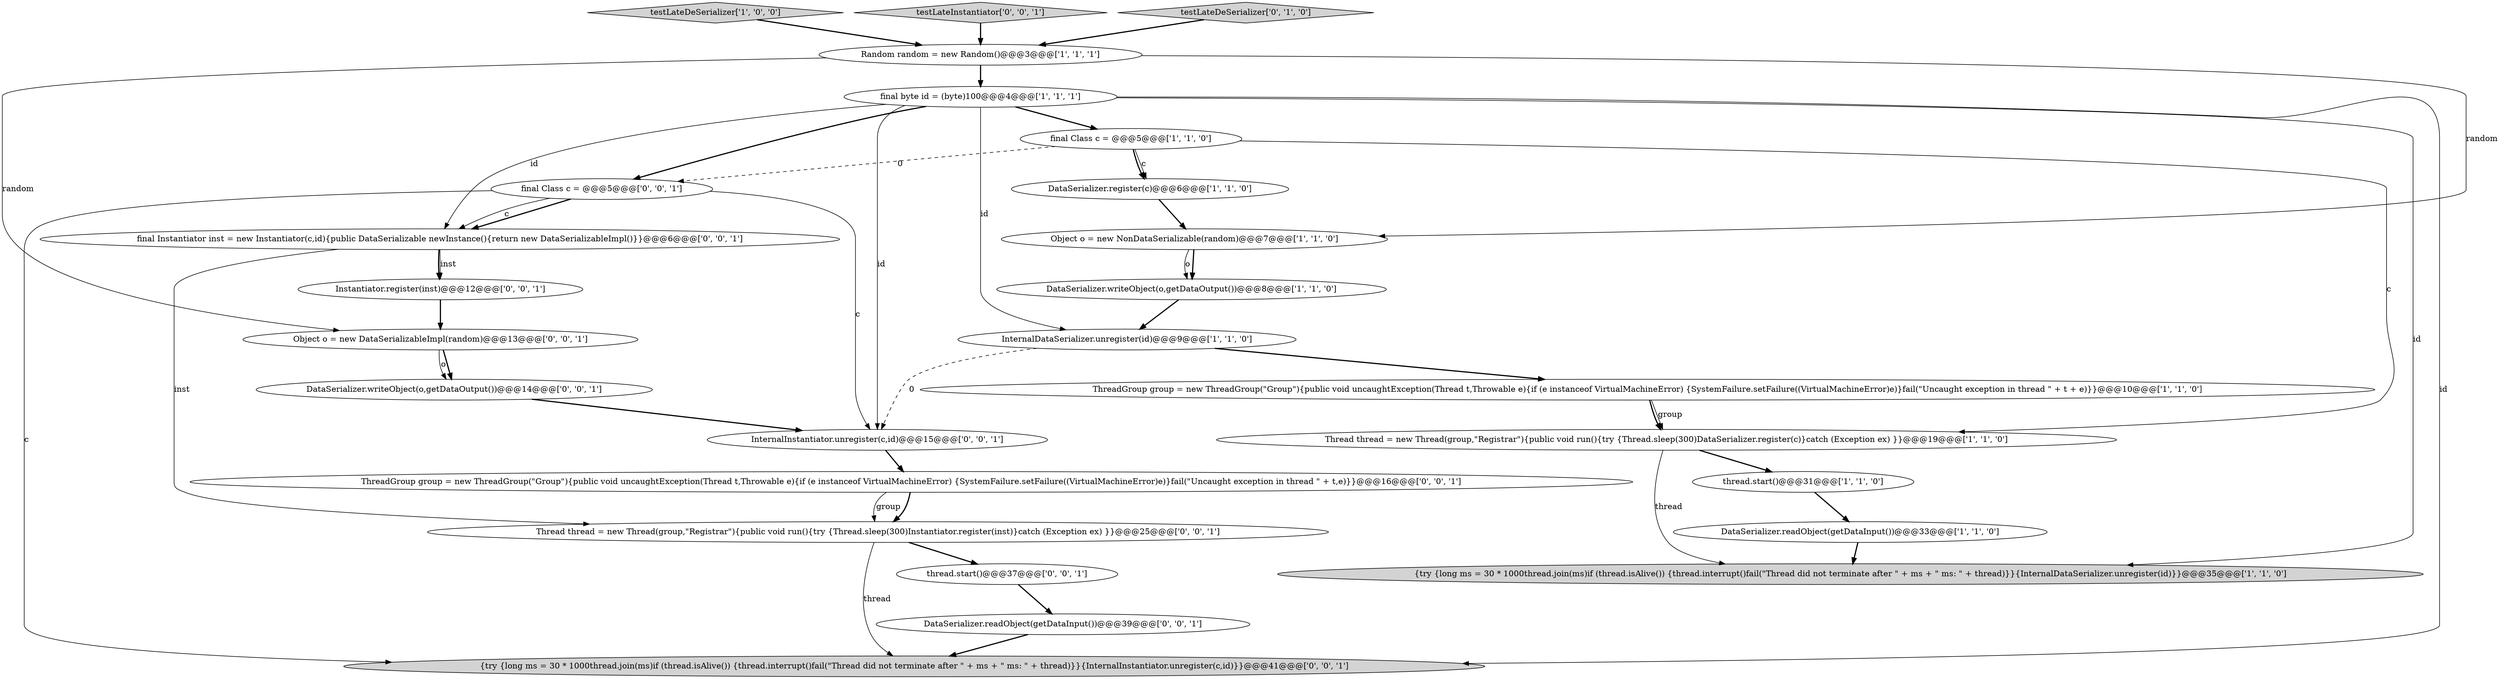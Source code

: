 digraph {
2 [style = filled, label = "Thread thread = new Thread(group,\"Registrar\"){public void run(){try {Thread.sleep(300)DataSerializer.register(c)}catch (Exception ex) }}@@@19@@@['1', '1', '0']", fillcolor = white, shape = ellipse image = "AAA0AAABBB1BBB"];
1 [style = filled, label = "testLateDeSerializer['1', '0', '0']", fillcolor = lightgray, shape = diamond image = "AAA0AAABBB1BBB"];
14 [style = filled, label = "testLateInstantiator['0', '0', '1']", fillcolor = lightgray, shape = diamond image = "AAA0AAABBB3BBB"];
10 [style = filled, label = "InternalDataSerializer.unregister(id)@@@9@@@['1', '1', '0']", fillcolor = white, shape = ellipse image = "AAA0AAABBB1BBB"];
4 [style = filled, label = "final Class c = @@@5@@@['1', '1', '0']", fillcolor = white, shape = ellipse image = "AAA0AAABBB1BBB"];
3 [style = filled, label = "Object o = new NonDataSerializable(random)@@@7@@@['1', '1', '0']", fillcolor = white, shape = ellipse image = "AAA0AAABBB1BBB"];
0 [style = filled, label = "DataSerializer.writeObject(o,getDataOutput())@@@8@@@['1', '1', '0']", fillcolor = white, shape = ellipse image = "AAA0AAABBB1BBB"];
24 [style = filled, label = "Instantiator.register(inst)@@@12@@@['0', '0', '1']", fillcolor = white, shape = ellipse image = "AAA0AAABBB3BBB"];
15 [style = filled, label = "final Class c = @@@5@@@['0', '0', '1']", fillcolor = white, shape = ellipse image = "AAA0AAABBB3BBB"];
8 [style = filled, label = "ThreadGroup group = new ThreadGroup(\"Group\"){public void uncaughtException(Thread t,Throwable e){if (e instanceof VirtualMachineError) {SystemFailure.setFailure((VirtualMachineError)e)}fail(\"Uncaught exception in thread \" + t + e)}}@@@10@@@['1', '1', '0']", fillcolor = white, shape = ellipse image = "AAA0AAABBB1BBB"];
6 [style = filled, label = "DataSerializer.register(c)@@@6@@@['1', '1', '0']", fillcolor = white, shape = ellipse image = "AAA0AAABBB1BBB"];
19 [style = filled, label = "DataSerializer.writeObject(o,getDataOutput())@@@14@@@['0', '0', '1']", fillcolor = white, shape = ellipse image = "AAA0AAABBB3BBB"];
13 [style = filled, label = "testLateDeSerializer['0', '1', '0']", fillcolor = lightgray, shape = diamond image = "AAA0AAABBB2BBB"];
16 [style = filled, label = "InternalInstantiator.unregister(c,id)@@@15@@@['0', '0', '1']", fillcolor = white, shape = ellipse image = "AAA0AAABBB3BBB"];
25 [style = filled, label = "Thread thread = new Thread(group,\"Registrar\"){public void run(){try {Thread.sleep(300)Instantiator.register(inst)}catch (Exception ex) }}@@@25@@@['0', '0', '1']", fillcolor = white, shape = ellipse image = "AAA0AAABBB3BBB"];
5 [style = filled, label = "DataSerializer.readObject(getDataInput())@@@33@@@['1', '1', '0']", fillcolor = white, shape = ellipse image = "AAA0AAABBB1BBB"];
23 [style = filled, label = "thread.start()@@@37@@@['0', '0', '1']", fillcolor = white, shape = ellipse image = "AAA0AAABBB3BBB"];
11 [style = filled, label = "final byte id = (byte)100@@@4@@@['1', '1', '1']", fillcolor = white, shape = ellipse image = "AAA0AAABBB1BBB"];
22 [style = filled, label = "ThreadGroup group = new ThreadGroup(\"Group\"){public void uncaughtException(Thread t,Throwable e){if (e instanceof VirtualMachineError) {SystemFailure.setFailure((VirtualMachineError)e)}fail(\"Uncaught exception in thread \" + t,e)}}@@@16@@@['0', '0', '1']", fillcolor = white, shape = ellipse image = "AAA0AAABBB3BBB"];
9 [style = filled, label = "Random random = new Random()@@@3@@@['1', '1', '1']", fillcolor = white, shape = ellipse image = "AAA0AAABBB1BBB"];
7 [style = filled, label = "{try {long ms = 30 * 1000thread.join(ms)if (thread.isAlive()) {thread.interrupt()fail(\"Thread did not terminate after \" + ms + \" ms: \" + thread)}}{InternalDataSerializer.unregister(id)}}@@@35@@@['1', '1', '0']", fillcolor = lightgray, shape = ellipse image = "AAA0AAABBB1BBB"];
20 [style = filled, label = "{try {long ms = 30 * 1000thread.join(ms)if (thread.isAlive()) {thread.interrupt()fail(\"Thread did not terminate after \" + ms + \" ms: \" + thread)}}{InternalInstantiator.unregister(c,id)}}@@@41@@@['0', '0', '1']", fillcolor = lightgray, shape = ellipse image = "AAA0AAABBB3BBB"];
18 [style = filled, label = "Object o = new DataSerializableImpl(random)@@@13@@@['0', '0', '1']", fillcolor = white, shape = ellipse image = "AAA0AAABBB3BBB"];
21 [style = filled, label = "final Instantiator inst = new Instantiator(c,id){public DataSerializable newInstance(){return new DataSerializableImpl()}}@@@6@@@['0', '0', '1']", fillcolor = white, shape = ellipse image = "AAA0AAABBB3BBB"];
12 [style = filled, label = "thread.start()@@@31@@@['1', '1', '0']", fillcolor = white, shape = ellipse image = "AAA0AAABBB1BBB"];
17 [style = filled, label = "DataSerializer.readObject(getDataInput())@@@39@@@['0', '0', '1']", fillcolor = white, shape = ellipse image = "AAA0AAABBB3BBB"];
6->3 [style = bold, label=""];
22->25 [style = bold, label=""];
9->3 [style = solid, label="random"];
2->7 [style = solid, label="thread"];
9->11 [style = bold, label=""];
12->5 [style = bold, label=""];
11->21 [style = solid, label="id"];
4->6 [style = bold, label=""];
15->21 [style = bold, label=""];
25->23 [style = bold, label=""];
3->0 [style = solid, label="o"];
21->24 [style = solid, label="inst"];
9->18 [style = solid, label="random"];
11->4 [style = bold, label=""];
15->20 [style = solid, label="c"];
18->19 [style = bold, label=""];
11->20 [style = solid, label="id"];
15->16 [style = solid, label="c"];
21->24 [style = bold, label=""];
8->2 [style = solid, label="group"];
16->22 [style = bold, label=""];
24->18 [style = bold, label=""];
1->9 [style = bold, label=""];
11->15 [style = bold, label=""];
3->0 [style = bold, label=""];
19->16 [style = bold, label=""];
2->12 [style = bold, label=""];
4->2 [style = solid, label="c"];
0->10 [style = bold, label=""];
18->19 [style = solid, label="o"];
10->8 [style = bold, label=""];
8->2 [style = bold, label=""];
4->15 [style = dashed, label="0"];
15->21 [style = solid, label="c"];
11->7 [style = solid, label="id"];
5->7 [style = bold, label=""];
23->17 [style = bold, label=""];
14->9 [style = bold, label=""];
4->6 [style = solid, label="c"];
25->20 [style = solid, label="thread"];
13->9 [style = bold, label=""];
10->16 [style = dashed, label="0"];
21->25 [style = solid, label="inst"];
11->10 [style = solid, label="id"];
11->16 [style = solid, label="id"];
17->20 [style = bold, label=""];
22->25 [style = solid, label="group"];
}
